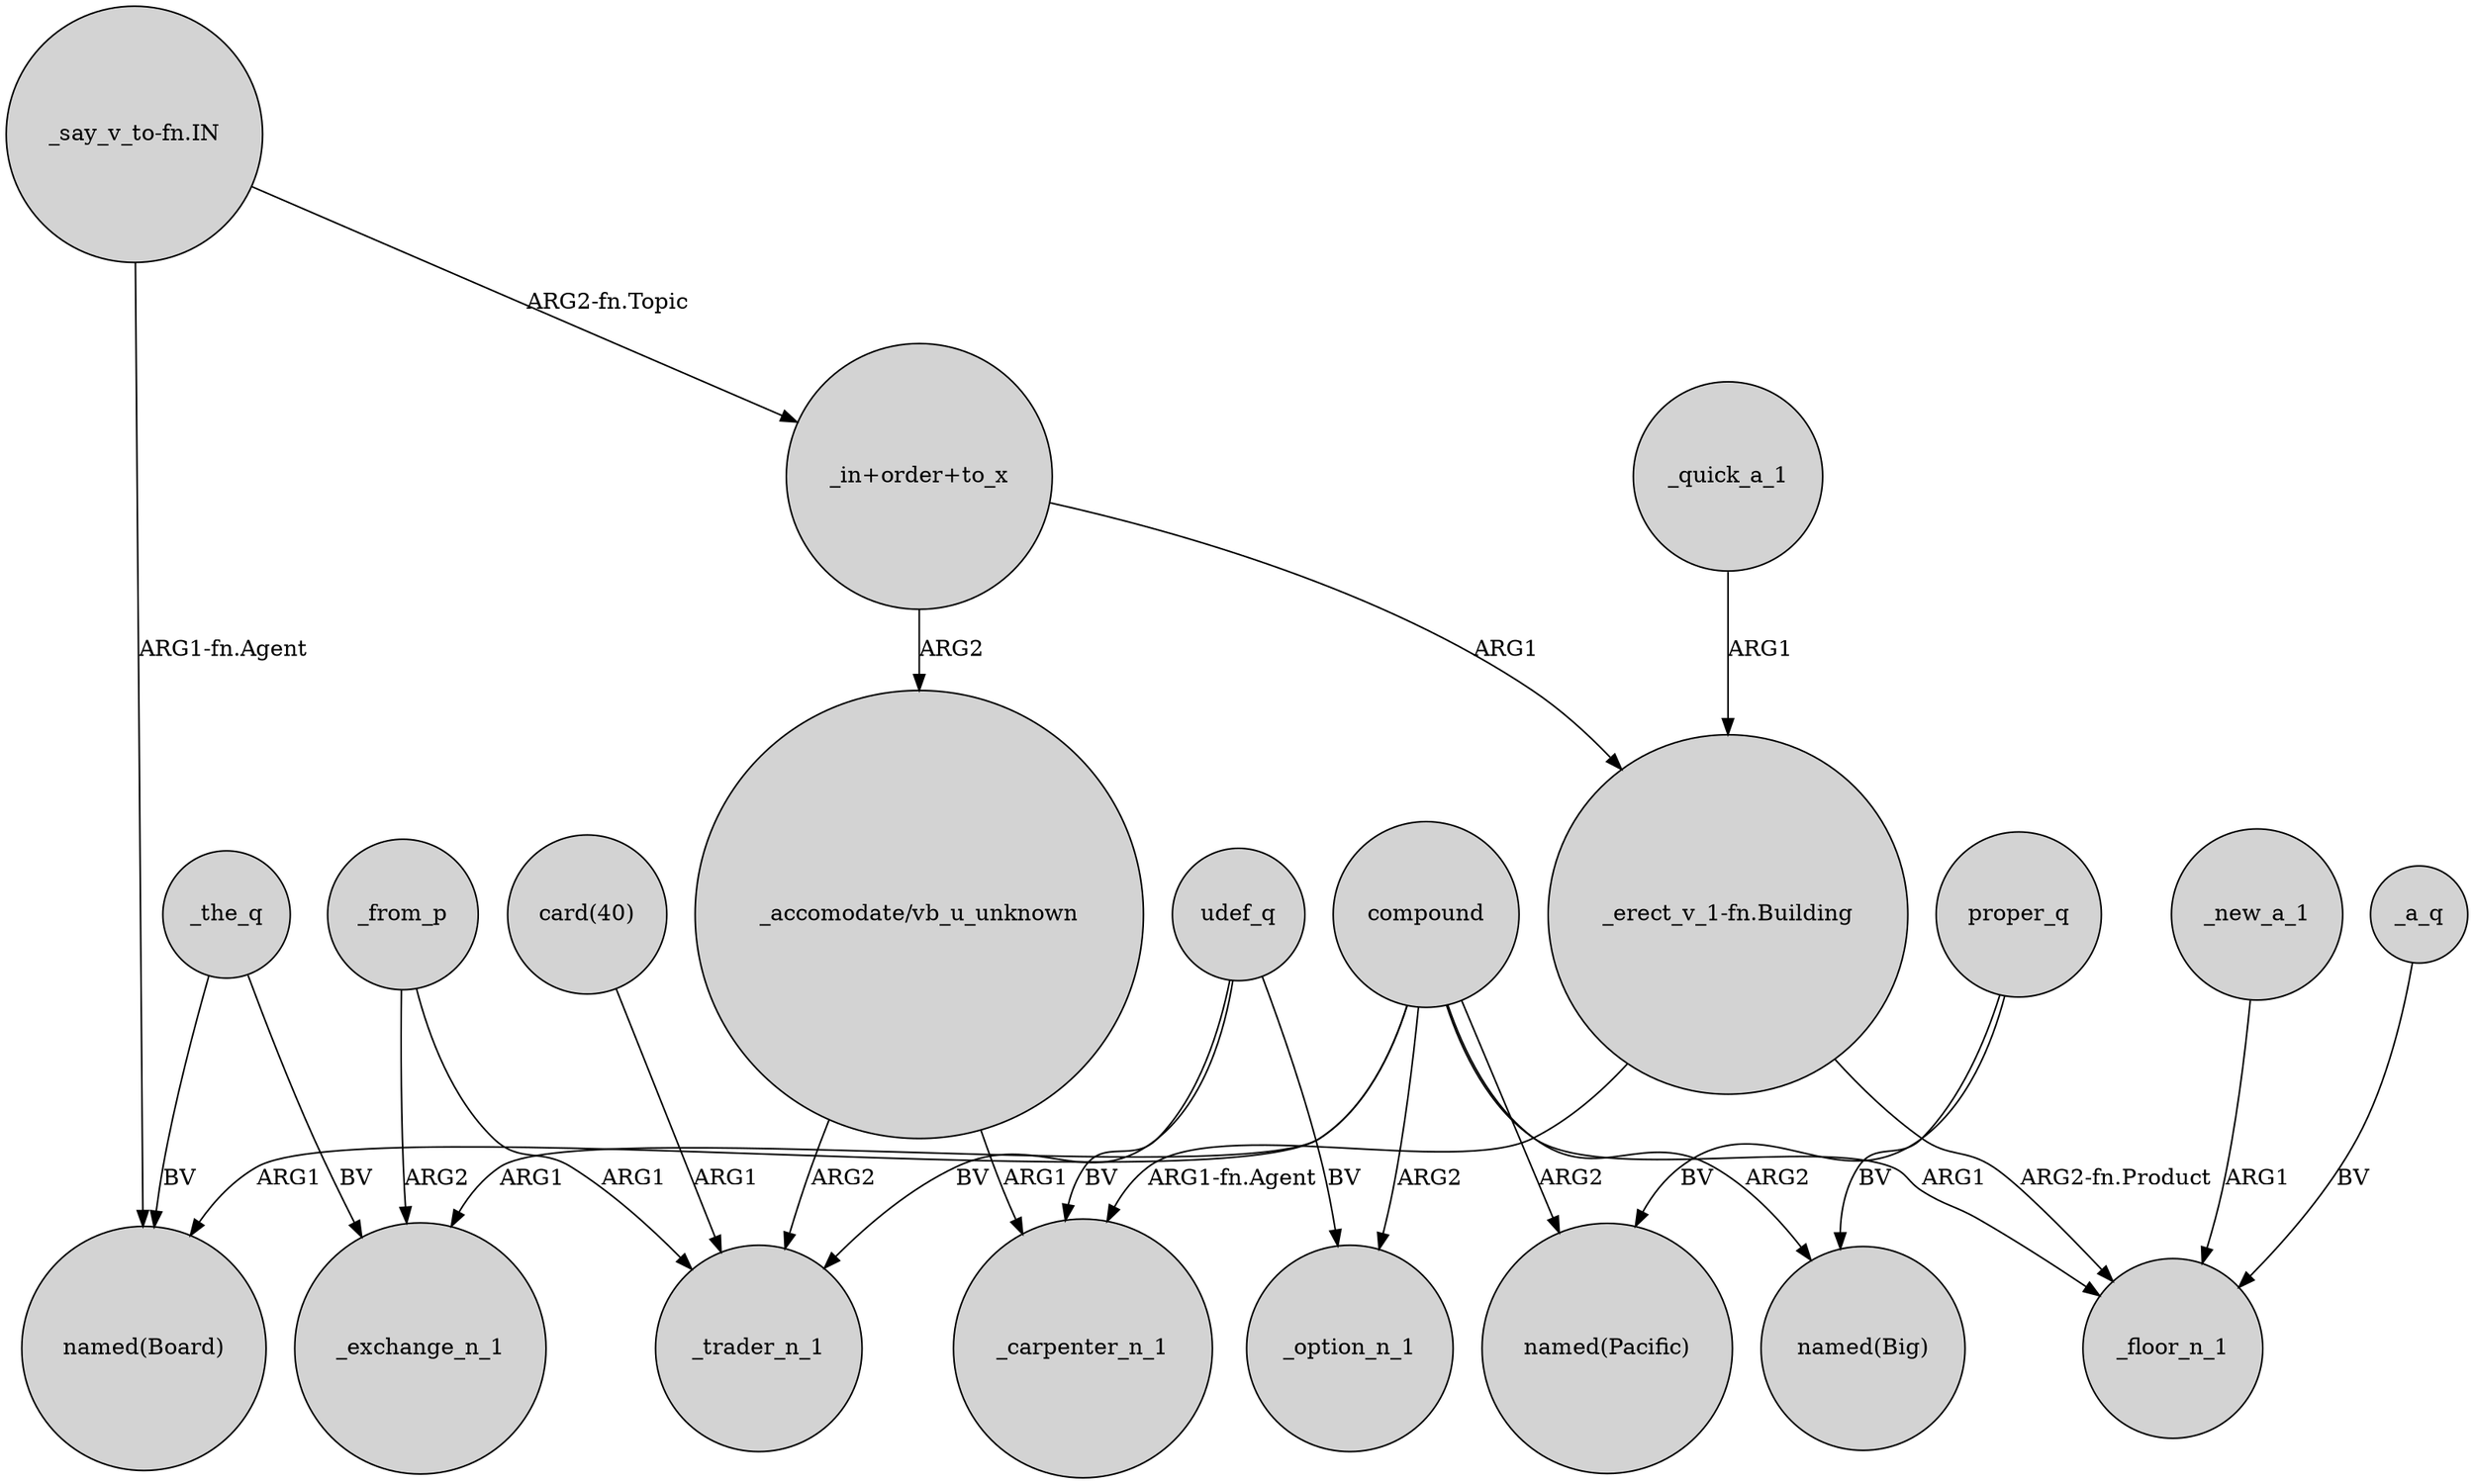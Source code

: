 digraph {
	node [shape=circle style=filled]
	_the_q -> "named(Board)" [label=BV]
	udef_q -> _option_n_1 [label=BV]
	_from_p -> _trader_n_1 [label=ARG1]
	udef_q -> _trader_n_1 [label=BV]
	compound -> _floor_n_1 [label=ARG1]
	_from_p -> _exchange_n_1 [label=ARG2]
	"_in+order+to_x" -> "_erect_v_1-fn.Building" [label=ARG1]
	compound -> "named(Pacific)" [label=ARG2]
	_new_a_1 -> _floor_n_1 [label=ARG1]
	"_say_v_to-fn.IN" -> "_in+order+to_x" [label="ARG2-fn.Topic"]
	_quick_a_1 -> "_erect_v_1-fn.Building" [label=ARG1]
	"card(40)" -> _trader_n_1 [label=ARG1]
	proper_q -> "named(Big)" [label=BV]
	_a_q -> _floor_n_1 [label=BV]
	compound -> _option_n_1 [label=ARG2]
	"_say_v_to-fn.IN" -> "named(Board)" [label="ARG1-fn.Agent"]
	compound -> "named(Board)" [label=ARG1]
	"_erect_v_1-fn.Building" -> _carpenter_n_1 [label="ARG1-fn.Agent"]
	compound -> _exchange_n_1 [label=ARG1]
	udef_q -> _carpenter_n_1 [label=BV]
	"_accomodate/vb_u_unknown" -> _carpenter_n_1 [label=ARG1]
	"_in+order+to_x" -> "_accomodate/vb_u_unknown" [label=ARG2]
	compound -> "named(Big)" [label=ARG2]
	"_accomodate/vb_u_unknown" -> _trader_n_1 [label=ARG2]
	proper_q -> "named(Pacific)" [label=BV]
	_the_q -> _exchange_n_1 [label=BV]
	"_erect_v_1-fn.Building" -> _floor_n_1 [label="ARG2-fn.Product"]
}
